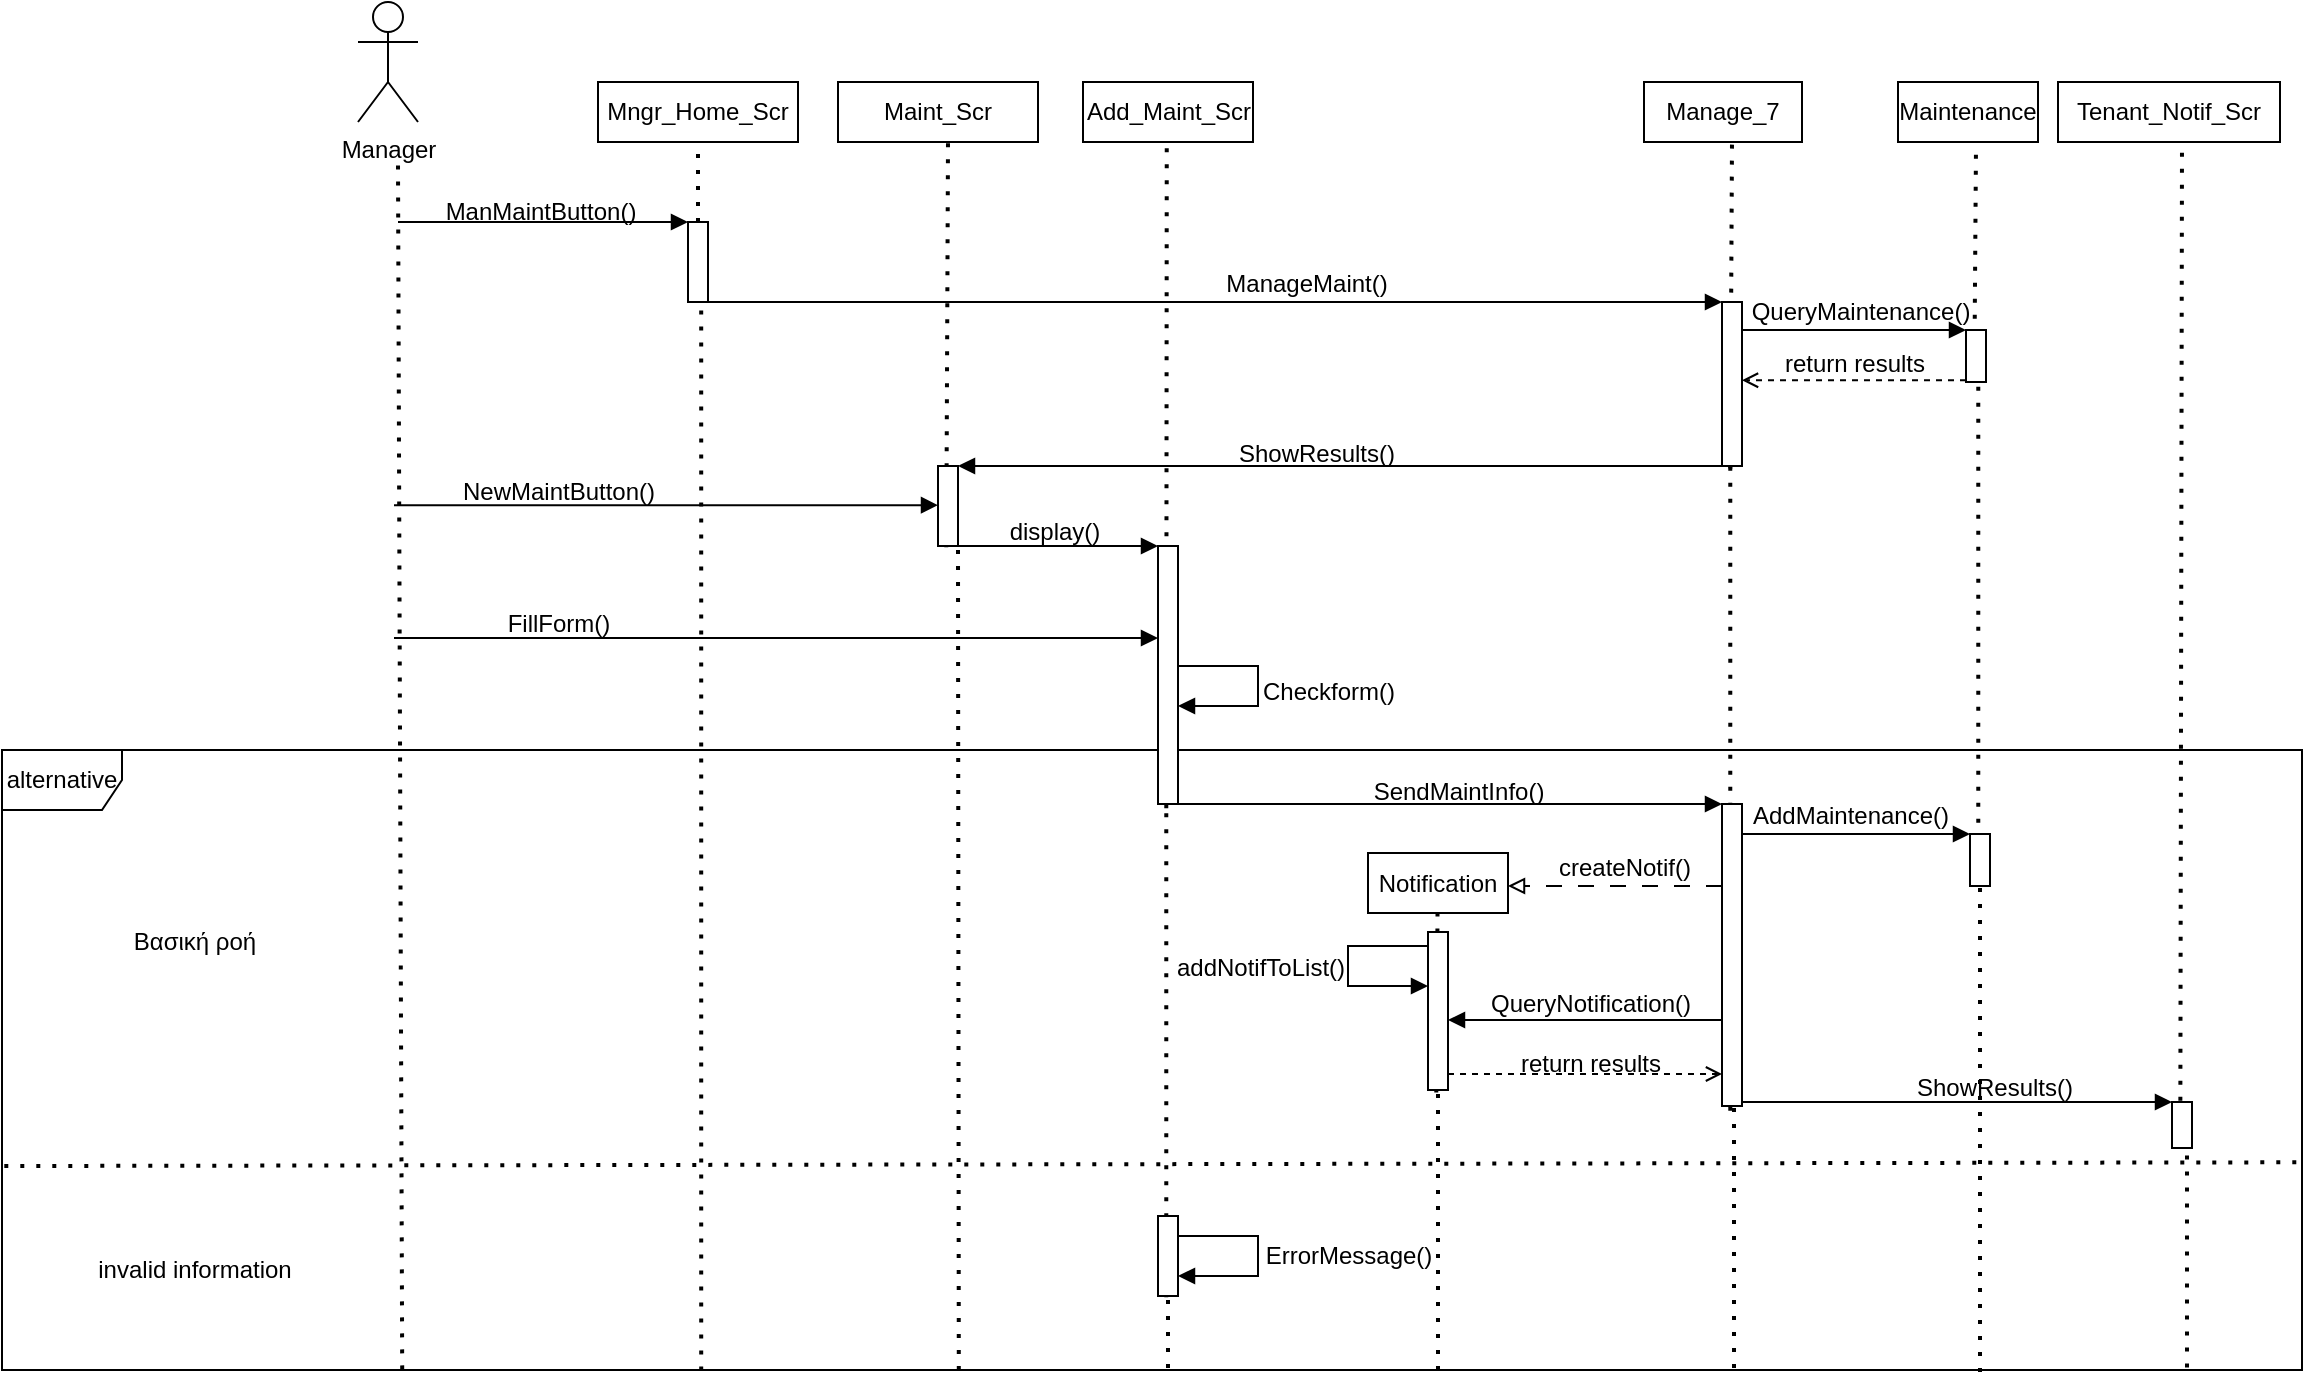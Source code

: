 <mxfile version="27.0.5">
  <diagram name="Page-1" id="D0AtcZKEkJ9JHZxq09BV">
    <mxGraphModel dx="1484" dy="739" grid="0" gridSize="10" guides="1" tooltips="1" connect="1" arrows="1" fold="1" page="0" pageScale="1" pageWidth="850" pageHeight="1100" math="0" shadow="0">
      <root>
        <mxCell id="0" />
        <mxCell id="1" parent="0" />
        <mxCell id="0CfHc-AP87rfUvwyW7n0-1" value="Manager" style="shape=umlActor;verticalLabelPosition=bottom;verticalAlign=top;html=1;outlineConnect=0;" vertex="1" parent="1">
          <mxGeometry x="353" y="50" width="30" height="60" as="geometry" />
        </mxCell>
        <mxCell id="0CfHc-AP87rfUvwyW7n0-2" value="Mngr_Home_Scr" style="html=1;whiteSpace=wrap;" vertex="1" parent="1">
          <mxGeometry x="473" y="90" width="100" height="30" as="geometry" />
        </mxCell>
        <mxCell id="0CfHc-AP87rfUvwyW7n0-3" value="Maint_Scr" style="html=1;whiteSpace=wrap;" vertex="1" parent="1">
          <mxGeometry x="593" y="90" width="100" height="30" as="geometry" />
        </mxCell>
        <mxCell id="0CfHc-AP87rfUvwyW7n0-4" value="Add_Maint_Scr" style="html=1;whiteSpace=wrap;" vertex="1" parent="1">
          <mxGeometry x="715.5" y="90" width="85" height="30" as="geometry" />
        </mxCell>
        <mxCell id="0CfHc-AP87rfUvwyW7n0-5" value="Manage_7" style="html=1;whiteSpace=wrap;" vertex="1" parent="1">
          <mxGeometry x="996" y="90" width="79" height="30" as="geometry" />
        </mxCell>
        <mxCell id="0CfHc-AP87rfUvwyW7n0-6" value="Maintenance" style="html=1;whiteSpace=wrap;" vertex="1" parent="1">
          <mxGeometry x="1123" y="90" width="70" height="30" as="geometry" />
        </mxCell>
        <mxCell id="0CfHc-AP87rfUvwyW7n0-7" value="Tenant_Notif_Scr" style="html=1;whiteSpace=wrap;" vertex="1" parent="1">
          <mxGeometry x="1203" y="90" width="111" height="30" as="geometry" />
        </mxCell>
        <mxCell id="0CfHc-AP87rfUvwyW7n0-9" value="" style="endArrow=none;dashed=1;html=1;dashPattern=1 3;strokeWidth=2;rounded=0;exitX=0.174;exitY=0.999;exitDx=0;exitDy=0;exitPerimeter=0;" edge="1" parent="1" source="0CfHc-AP87rfUvwyW7n0-83">
          <mxGeometry width="50" height="50" relative="1" as="geometry">
            <mxPoint x="373" y="960" as="sourcePoint" />
            <mxPoint x="373" y="130" as="targetPoint" />
          </mxGeometry>
        </mxCell>
        <mxCell id="0CfHc-AP87rfUvwyW7n0-10" value="" style="endArrow=none;dashed=1;html=1;dashPattern=1 3;strokeWidth=2;rounded=0;" edge="1" parent="1" source="0CfHc-AP87rfUvwyW7n0-18">
          <mxGeometry width="50" height="50" relative="1" as="geometry">
            <mxPoint x="523" y="510" as="sourcePoint" />
            <mxPoint x="523" y="120" as="targetPoint" />
          </mxGeometry>
        </mxCell>
        <mxCell id="0CfHc-AP87rfUvwyW7n0-17" value="" style="endArrow=none;dashed=1;html=1;dashPattern=1 3;strokeWidth=2;rounded=0;exitX=0.304;exitY=1.001;exitDx=0;exitDy=0;exitPerimeter=0;" edge="1" parent="1" source="0CfHc-AP87rfUvwyW7n0-83" target="0CfHc-AP87rfUvwyW7n0-18">
          <mxGeometry width="50" height="50" relative="1" as="geometry">
            <mxPoint x="523" y="960" as="sourcePoint" />
            <mxPoint x="523" y="120" as="targetPoint" />
          </mxGeometry>
        </mxCell>
        <mxCell id="0CfHc-AP87rfUvwyW7n0-18" value="" style="html=1;points=[[0,0,0,0,5],[0,1,0,0,-5],[1,0,0,0,5],[1,1,0,0,-5]];perimeter=orthogonalPerimeter;outlineConnect=0;targetShapes=umlLifeline;portConstraint=eastwest;newEdgeStyle={&quot;curved&quot;:0,&quot;rounded&quot;:0};" vertex="1" parent="1">
          <mxGeometry x="518" y="160" width="10" height="40" as="geometry" />
        </mxCell>
        <mxCell id="0CfHc-AP87rfUvwyW7n0-19" value="" style="endArrow=block;html=1;rounded=0;endFill=1;" edge="1" parent="1" target="0CfHc-AP87rfUvwyW7n0-18">
          <mxGeometry width="50" height="50" relative="1" as="geometry">
            <mxPoint x="373" y="160" as="sourcePoint" />
            <mxPoint x="423" y="140" as="targetPoint" />
          </mxGeometry>
        </mxCell>
        <mxCell id="0CfHc-AP87rfUvwyW7n0-20" value="ManMaintButton()" style="text;html=1;align=center;verticalAlign=middle;resizable=0;points=[];autosize=1;strokeColor=none;fillColor=none;" vertex="1" parent="1">
          <mxGeometry x="387" y="142" width="113" height="26" as="geometry" />
        </mxCell>
        <mxCell id="0CfHc-AP87rfUvwyW7n0-55" value="" style="endArrow=block;html=1;rounded=0;endFill=1;" edge="1" parent="1">
          <mxGeometry width="50" height="50" relative="1" as="geometry">
            <mxPoint x="763" y="382" as="sourcePoint" />
            <mxPoint x="763" y="402" as="targetPoint" />
            <Array as="points">
              <mxPoint x="803" y="382" />
              <mxPoint x="803" y="402" />
            </Array>
          </mxGeometry>
        </mxCell>
        <mxCell id="0CfHc-AP87rfUvwyW7n0-83" value="alternative" style="shape=umlFrame;whiteSpace=wrap;html=1;pointerEvents=0;" vertex="1" parent="1">
          <mxGeometry x="175" y="424" width="1150" height="310" as="geometry" />
        </mxCell>
        <mxCell id="0CfHc-AP87rfUvwyW7n0-84" value="" style="endArrow=none;dashed=1;html=1;dashPattern=1 3;strokeWidth=2;rounded=0;exitX=0.001;exitY=0.671;exitDx=0;exitDy=0;exitPerimeter=0;entryX=1.001;entryY=0.665;entryDx=0;entryDy=0;entryPerimeter=0;" edge="1" parent="1" source="0CfHc-AP87rfUvwyW7n0-83" target="0CfHc-AP87rfUvwyW7n0-83">
          <mxGeometry width="50" height="50" relative="1" as="geometry">
            <mxPoint x="172" y="586" as="sourcePoint" />
            <mxPoint x="1329" y="590" as="targetPoint" />
          </mxGeometry>
        </mxCell>
        <mxCell id="0CfHc-AP87rfUvwyW7n0-85" value="Βασική ροή" style="text;html=1;align=center;verticalAlign=middle;resizable=0;points=[];autosize=1;strokeColor=none;fillColor=none;" vertex="1" parent="1">
          <mxGeometry x="231" y="507" width="79" height="26" as="geometry" />
        </mxCell>
        <mxCell id="0CfHc-AP87rfUvwyW7n0-86" value="invalid information" style="text;html=1;align=center;verticalAlign=middle;resizable=0;points=[];autosize=1;strokeColor=none;fillColor=none;" vertex="1" parent="1">
          <mxGeometry x="213" y="671" width="115" height="26" as="geometry" />
        </mxCell>
        <mxCell id="0CfHc-AP87rfUvwyW7n0-93" value="" style="endArrow=none;dashed=1;html=1;dashPattern=1 3;strokeWidth=2;rounded=0;exitX=0.414;exitY=1.016;exitDx=0;exitDy=0;exitPerimeter=0;" edge="1" parent="1" source="0CfHc-AP87rfUvwyW7n0-112">
          <mxGeometry width="50" height="50" relative="1" as="geometry">
            <mxPoint x="648" y="780" as="sourcePoint" />
            <mxPoint x="648" y="120" as="targetPoint" />
          </mxGeometry>
        </mxCell>
        <mxCell id="0CfHc-AP87rfUvwyW7n0-94" value="" style="endArrow=none;dashed=1;html=1;dashPattern=1 3;strokeWidth=2;rounded=0;exitX=0.414;exitY=1.016;exitDx=0;exitDy=0;exitPerimeter=0;" edge="1" parent="1" source="0CfHc-AP87rfUvwyW7n0-118">
          <mxGeometry width="50" height="50" relative="1" as="geometry">
            <mxPoint x="758.38" y="794" as="sourcePoint" />
            <mxPoint x="757.38" y="120" as="targetPoint" />
          </mxGeometry>
        </mxCell>
        <mxCell id="0CfHc-AP87rfUvwyW7n0-95" value="" style="endArrow=none;dashed=1;html=1;dashPattern=1 3;strokeWidth=2;rounded=0;exitX=0.414;exitY=1.016;exitDx=0;exitDy=0;exitPerimeter=0;" edge="1" parent="1" source="0CfHc-AP87rfUvwyW7n0-98">
          <mxGeometry width="50" height="50" relative="1" as="geometry">
            <mxPoint x="1041" y="794" as="sourcePoint" />
            <mxPoint x="1040" y="120" as="targetPoint" />
          </mxGeometry>
        </mxCell>
        <mxCell id="0CfHc-AP87rfUvwyW7n0-96" value="" style="endArrow=none;dashed=1;html=1;dashPattern=1 3;strokeWidth=2;rounded=0;exitX=0.414;exitY=1.016;exitDx=0;exitDy=0;exitPerimeter=0;" edge="1" parent="1" source="0CfHc-AP87rfUvwyW7n0-103">
          <mxGeometry width="50" height="50" relative="1" as="geometry">
            <mxPoint x="1163" y="796" as="sourcePoint" />
            <mxPoint x="1162" y="122" as="targetPoint" />
          </mxGeometry>
        </mxCell>
        <mxCell id="0CfHc-AP87rfUvwyW7n0-97" value="" style="endArrow=none;dashed=1;html=1;dashPattern=1 3;strokeWidth=2;rounded=0;exitX=0.414;exitY=1.016;exitDx=0;exitDy=0;exitPerimeter=0;" edge="1" parent="1" source="0CfHc-AP87rfUvwyW7n0-146">
          <mxGeometry width="50" height="50" relative="1" as="geometry">
            <mxPoint x="1266" y="794" as="sourcePoint" />
            <mxPoint x="1265" y="120" as="targetPoint" />
          </mxGeometry>
        </mxCell>
        <mxCell id="0CfHc-AP87rfUvwyW7n0-99" value="" style="endArrow=none;dashed=1;html=1;dashPattern=1 3;strokeWidth=2;rounded=0;exitX=0.414;exitY=1.016;exitDx=0;exitDy=0;exitPerimeter=0;" edge="1" parent="1" source="0CfHc-AP87rfUvwyW7n0-125" target="0CfHc-AP87rfUvwyW7n0-98">
          <mxGeometry width="50" height="50" relative="1" as="geometry">
            <mxPoint x="1041" y="794" as="sourcePoint" />
            <mxPoint x="1040" y="120" as="targetPoint" />
          </mxGeometry>
        </mxCell>
        <mxCell id="0CfHc-AP87rfUvwyW7n0-98" value="" style="html=1;points=[[0,0,0,0,5],[0,1,0,0,-5],[1,0,0,0,5],[1,1,0,0,-5]];perimeter=orthogonalPerimeter;outlineConnect=0;targetShapes=umlLifeline;portConstraint=eastwest;newEdgeStyle={&quot;curved&quot;:0,&quot;rounded&quot;:0};" vertex="1" parent="1">
          <mxGeometry x="1035" y="200" width="10" height="82" as="geometry" />
        </mxCell>
        <mxCell id="0CfHc-AP87rfUvwyW7n0-101" value="" style="endArrow=block;html=1;rounded=0;endFill=1;" edge="1" parent="1" source="0CfHc-AP87rfUvwyW7n0-18" target="0CfHc-AP87rfUvwyW7n0-98">
          <mxGeometry width="50" height="50" relative="1" as="geometry">
            <mxPoint x="530" y="200" as="sourcePoint" />
            <mxPoint x="675" y="200" as="targetPoint" />
          </mxGeometry>
        </mxCell>
        <mxCell id="0CfHc-AP87rfUvwyW7n0-102" value="ManageMaint()" style="text;html=1;align=center;verticalAlign=middle;resizable=0;points=[];autosize=1;strokeColor=none;fillColor=none;" vertex="1" parent="1">
          <mxGeometry x="777" y="178" width="99" height="26" as="geometry" />
        </mxCell>
        <mxCell id="0CfHc-AP87rfUvwyW7n0-106" value="" style="endArrow=none;dashed=1;html=1;dashPattern=1 3;strokeWidth=2;rounded=0;exitX=0.414;exitY=1.016;exitDx=0;exitDy=0;exitPerimeter=0;" edge="1" parent="1" source="0CfHc-AP87rfUvwyW7n0-130" target="0CfHc-AP87rfUvwyW7n0-103">
          <mxGeometry width="50" height="50" relative="1" as="geometry">
            <mxPoint x="1163" y="796" as="sourcePoint" />
            <mxPoint x="1162" y="122" as="targetPoint" />
          </mxGeometry>
        </mxCell>
        <mxCell id="0CfHc-AP87rfUvwyW7n0-103" value="" style="html=1;points=[[0,0,0,0,5],[0,1,0,0,-5],[1,0,0,0,5],[1,1,0,0,-5]];perimeter=orthogonalPerimeter;outlineConnect=0;targetShapes=umlLifeline;portConstraint=eastwest;newEdgeStyle={&quot;curved&quot;:0,&quot;rounded&quot;:0};" vertex="1" parent="1">
          <mxGeometry x="1157" y="214" width="10" height="26" as="geometry" />
        </mxCell>
        <mxCell id="0CfHc-AP87rfUvwyW7n0-107" value="" style="endArrow=block;html=1;rounded=0;endFill=1;" edge="1" parent="1" target="0CfHc-AP87rfUvwyW7n0-103">
          <mxGeometry width="50" height="50" relative="1" as="geometry">
            <mxPoint x="1045" y="214" as="sourcePoint" />
            <mxPoint x="1552" y="214" as="targetPoint" />
          </mxGeometry>
        </mxCell>
        <mxCell id="0CfHc-AP87rfUvwyW7n0-108" value="QueryMaintenance()" style="text;html=1;align=center;verticalAlign=middle;resizable=0;points=[];autosize=1;strokeColor=none;fillColor=none;" vertex="1" parent="1">
          <mxGeometry x="1040" y="192" width="127" height="26" as="geometry" />
        </mxCell>
        <mxCell id="0CfHc-AP87rfUvwyW7n0-109" value="" style="endArrow=open;html=1;rounded=0;endFill=0;dashed=1;" edge="1" parent="1">
          <mxGeometry width="50" height="50" relative="1" as="geometry">
            <mxPoint x="1157" y="239.13" as="sourcePoint" />
            <mxPoint x="1045" y="239.13" as="targetPoint" />
          </mxGeometry>
        </mxCell>
        <mxCell id="0CfHc-AP87rfUvwyW7n0-110" value="return results" style="text;html=1;align=center;verticalAlign=middle;resizable=0;points=[];autosize=1;strokeColor=none;fillColor=none;" vertex="1" parent="1">
          <mxGeometry x="1057" y="218" width="88" height="26" as="geometry" />
        </mxCell>
        <mxCell id="0CfHc-AP87rfUvwyW7n0-111" value="" style="endArrow=block;html=1;rounded=0;endFill=1;" edge="1" parent="1" target="0CfHc-AP87rfUvwyW7n0-112">
          <mxGeometry width="50" height="50" relative="1" as="geometry">
            <mxPoint x="1035" y="282" as="sourcePoint" />
            <mxPoint x="810" y="276" as="targetPoint" />
          </mxGeometry>
        </mxCell>
        <mxCell id="0CfHc-AP87rfUvwyW7n0-114" value="" style="endArrow=none;dashed=1;html=1;dashPattern=1 3;strokeWidth=2;rounded=0;exitX=0.416;exitY=1;exitDx=0;exitDy=0;exitPerimeter=0;" edge="1" parent="1" source="0CfHc-AP87rfUvwyW7n0-83" target="0CfHc-AP87rfUvwyW7n0-112">
          <mxGeometry width="50" height="50" relative="1" as="geometry">
            <mxPoint x="649" y="794" as="sourcePoint" />
            <mxPoint x="648" y="120" as="targetPoint" />
          </mxGeometry>
        </mxCell>
        <mxCell id="0CfHc-AP87rfUvwyW7n0-112" value="" style="html=1;points=[[0,0,0,0,5],[0,1,0,0,-5],[1,0,0,0,5],[1,1,0,0,-5]];perimeter=orthogonalPerimeter;outlineConnect=0;targetShapes=umlLifeline;portConstraint=eastwest;newEdgeStyle={&quot;curved&quot;:0,&quot;rounded&quot;:0};" vertex="1" parent="1">
          <mxGeometry x="643" y="282" width="10" height="40" as="geometry" />
        </mxCell>
        <mxCell id="0CfHc-AP87rfUvwyW7n0-115" value="ShowResults()" style="text;html=1;align=center;verticalAlign=middle;resizable=0;points=[];autosize=1;strokeColor=none;fillColor=none;" vertex="1" parent="1">
          <mxGeometry x="784" y="263" width="96" height="26" as="geometry" />
        </mxCell>
        <mxCell id="0CfHc-AP87rfUvwyW7n0-116" value="" style="endArrow=block;html=1;rounded=0;endFill=1;" edge="1" parent="1" target="0CfHc-AP87rfUvwyW7n0-112">
          <mxGeometry width="50" height="50" relative="1" as="geometry">
            <mxPoint x="371" y="301.57" as="sourcePoint" />
            <mxPoint x="642" y="302" as="targetPoint" />
          </mxGeometry>
        </mxCell>
        <mxCell id="0CfHc-AP87rfUvwyW7n0-117" value="NewMaintButton()" style="text;html=1;align=center;verticalAlign=middle;resizable=0;points=[];autosize=1;strokeColor=none;fillColor=none;" vertex="1" parent="1">
          <mxGeometry x="396" y="282" width="114" height="26" as="geometry" />
        </mxCell>
        <mxCell id="0CfHc-AP87rfUvwyW7n0-119" value="" style="endArrow=none;dashed=1;html=1;dashPattern=1 3;strokeWidth=2;rounded=0;exitX=0.414;exitY=1.016;exitDx=0;exitDy=0;exitPerimeter=0;" edge="1" parent="1" source="0CfHc-AP87rfUvwyW7n0-150" target="0CfHc-AP87rfUvwyW7n0-118">
          <mxGeometry width="50" height="50" relative="1" as="geometry">
            <mxPoint x="758.38" y="794" as="sourcePoint" />
            <mxPoint x="757.38" y="120" as="targetPoint" />
          </mxGeometry>
        </mxCell>
        <mxCell id="0CfHc-AP87rfUvwyW7n0-118" value="" style="html=1;points=[[0,0,0,0,5],[0,1,0,0,-5],[1,0,0,0,5],[1,1,0,0,-5]];perimeter=orthogonalPerimeter;outlineConnect=0;targetShapes=umlLifeline;portConstraint=eastwest;newEdgeStyle={&quot;curved&quot;:0,&quot;rounded&quot;:0};" vertex="1" parent="1">
          <mxGeometry x="753" y="322" width="10" height="129" as="geometry" />
        </mxCell>
        <mxCell id="0CfHc-AP87rfUvwyW7n0-120" value="" style="endArrow=block;html=1;rounded=0;endFill=1;" edge="1" parent="1" source="0CfHc-AP87rfUvwyW7n0-112" target="0CfHc-AP87rfUvwyW7n0-118">
          <mxGeometry width="50" height="50" relative="1" as="geometry">
            <mxPoint x="653" y="321.13" as="sourcePoint" />
            <mxPoint x="753" y="321" as="targetPoint" />
          </mxGeometry>
        </mxCell>
        <mxCell id="0CfHc-AP87rfUvwyW7n0-121" value="display()" style="text;html=1;align=center;verticalAlign=middle;resizable=0;points=[];autosize=1;strokeColor=none;fillColor=none;" vertex="1" parent="1">
          <mxGeometry x="669" y="302" width="63" height="26" as="geometry" />
        </mxCell>
        <mxCell id="0CfHc-AP87rfUvwyW7n0-122" value="" style="endArrow=block;html=1;rounded=0;endFill=1;" edge="1" parent="1" target="0CfHc-AP87rfUvwyW7n0-118">
          <mxGeometry width="50" height="50" relative="1" as="geometry">
            <mxPoint x="371" y="368" as="sourcePoint" />
            <mxPoint x="751" y="368" as="targetPoint" />
          </mxGeometry>
        </mxCell>
        <mxCell id="0CfHc-AP87rfUvwyW7n0-123" value="FillForm()" style="text;html=1;align=center;verticalAlign=middle;resizable=0;points=[];autosize=1;strokeColor=none;fillColor=none;" vertex="1" parent="1">
          <mxGeometry x="418.5" y="348" width="69" height="26" as="geometry" />
        </mxCell>
        <mxCell id="0CfHc-AP87rfUvwyW7n0-124" value="Checkform()" style="text;html=1;align=center;verticalAlign=middle;resizable=0;points=[];autosize=1;strokeColor=none;fillColor=none;" vertex="1" parent="1">
          <mxGeometry x="796" y="382" width="84" height="26" as="geometry" />
        </mxCell>
        <mxCell id="0CfHc-AP87rfUvwyW7n0-127" value="" style="endArrow=none;dashed=1;html=1;dashPattern=1 3;strokeWidth=2;rounded=0;" edge="1" parent="1" target="0CfHc-AP87rfUvwyW7n0-125">
          <mxGeometry width="50" height="50" relative="1" as="geometry">
            <mxPoint x="1041" y="733" as="sourcePoint" />
            <mxPoint x="1041" y="282" as="targetPoint" />
          </mxGeometry>
        </mxCell>
        <mxCell id="0CfHc-AP87rfUvwyW7n0-125" value="" style="html=1;points=[[0,0,0,0,5],[0,1,0,0,-5],[1,0,0,0,5],[1,1,0,0,-5]];perimeter=orthogonalPerimeter;outlineConnect=0;targetShapes=umlLifeline;portConstraint=eastwest;newEdgeStyle={&quot;curved&quot;:0,&quot;rounded&quot;:0};" vertex="1" parent="1">
          <mxGeometry x="1035" y="451" width="10" height="151" as="geometry" />
        </mxCell>
        <mxCell id="0CfHc-AP87rfUvwyW7n0-128" value="" style="endArrow=block;html=1;rounded=0;endFill=1;" edge="1" parent="1" target="0CfHc-AP87rfUvwyW7n0-125">
          <mxGeometry width="50" height="50" relative="1" as="geometry">
            <mxPoint x="763" y="451" as="sourcePoint" />
            <mxPoint x="1032" y="451" as="targetPoint" />
          </mxGeometry>
        </mxCell>
        <mxCell id="0CfHc-AP87rfUvwyW7n0-129" value="SendMaintInfo()" style="text;html=1;align=center;verticalAlign=middle;resizable=0;points=[];autosize=1;strokeColor=none;fillColor=none;" vertex="1" parent="1">
          <mxGeometry x="851" y="432" width="103" height="26" as="geometry" />
        </mxCell>
        <mxCell id="0CfHc-AP87rfUvwyW7n0-131" value="" style="endArrow=none;dashed=1;html=1;dashPattern=1 3;strokeWidth=2;rounded=0;" edge="1" parent="1" target="0CfHc-AP87rfUvwyW7n0-130">
          <mxGeometry width="50" height="50" relative="1" as="geometry">
            <mxPoint x="1164" y="735" as="sourcePoint" />
            <mxPoint x="1163" y="240" as="targetPoint" />
          </mxGeometry>
        </mxCell>
        <mxCell id="0CfHc-AP87rfUvwyW7n0-130" value="" style="html=1;points=[[0,0,0,0,5],[0,1,0,0,-5],[1,0,0,0,5],[1,1,0,0,-5]];perimeter=orthogonalPerimeter;outlineConnect=0;targetShapes=umlLifeline;portConstraint=eastwest;newEdgeStyle={&quot;curved&quot;:0,&quot;rounded&quot;:0};" vertex="1" parent="1">
          <mxGeometry x="1159" y="466" width="10" height="26" as="geometry" />
        </mxCell>
        <mxCell id="0CfHc-AP87rfUvwyW7n0-132" value="" style="endArrow=block;html=1;rounded=0;endFill=1;" edge="1" parent="1" target="0CfHc-AP87rfUvwyW7n0-130">
          <mxGeometry width="50" height="50" relative="1" as="geometry">
            <mxPoint x="1045" y="466" as="sourcePoint" />
            <mxPoint x="1317" y="466" as="targetPoint" />
          </mxGeometry>
        </mxCell>
        <mxCell id="0CfHc-AP87rfUvwyW7n0-133" value="AddMaintenance()" style="text;html=1;align=center;verticalAlign=middle;resizable=0;points=[];autosize=1;strokeColor=none;fillColor=none;" vertex="1" parent="1">
          <mxGeometry x="1041" y="444" width="116" height="26" as="geometry" />
        </mxCell>
        <mxCell id="0CfHc-AP87rfUvwyW7n0-134" value="Notification" style="html=1;whiteSpace=wrap;" vertex="1" parent="1">
          <mxGeometry x="858" y="475.5" width="70" height="30" as="geometry" />
        </mxCell>
        <mxCell id="0CfHc-AP87rfUvwyW7n0-135" value="" style="endArrow=block;html=1;rounded=0;endFill=0;dashed=1;dashPattern=8 8;" edge="1" parent="1">
          <mxGeometry width="50" height="50" relative="1" as="geometry">
            <mxPoint x="1035" y="492" as="sourcePoint" />
            <mxPoint x="928" y="492" as="targetPoint" />
          </mxGeometry>
        </mxCell>
        <mxCell id="0CfHc-AP87rfUvwyW7n0-136" value="createNotif()" style="text;html=1;align=center;verticalAlign=middle;resizable=0;points=[];autosize=1;strokeColor=none;fillColor=none;" vertex="1" parent="1">
          <mxGeometry x="944" y="470" width="84" height="26" as="geometry" />
        </mxCell>
        <mxCell id="0CfHc-AP87rfUvwyW7n0-137" value="" style="endArrow=block;html=1;rounded=0;endFill=1;" edge="1" parent="1">
          <mxGeometry width="50" height="50" relative="1" as="geometry">
            <mxPoint x="888" y="522" as="sourcePoint" />
            <mxPoint x="888" y="542" as="targetPoint" />
            <Array as="points">
              <mxPoint x="848" y="522" />
              <mxPoint x="848" y="542" />
            </Array>
          </mxGeometry>
        </mxCell>
        <mxCell id="0CfHc-AP87rfUvwyW7n0-138" value="" style="endArrow=none;dashed=1;html=1;dashPattern=1 3;strokeWidth=2;rounded=0;exitX=0.414;exitY=1.016;exitDx=0;exitDy=0;exitPerimeter=0;" edge="1" parent="1" source="0CfHc-AP87rfUvwyW7n0-139">
          <mxGeometry width="50" height="50" relative="1" as="geometry">
            <mxPoint x="893.17" y="844" as="sourcePoint" />
            <mxPoint x="892.79" y="501" as="targetPoint" />
          </mxGeometry>
        </mxCell>
        <mxCell id="0CfHc-AP87rfUvwyW7n0-140" value="addNotifToList()" style="text;html=1;align=center;verticalAlign=middle;resizable=0;points=[];autosize=1;strokeColor=none;fillColor=none;" vertex="1" parent="1">
          <mxGeometry x="753" y="520" width="102" height="26" as="geometry" />
        </mxCell>
        <mxCell id="0CfHc-AP87rfUvwyW7n0-141" value="" style="endArrow=none;dashed=1;html=1;dashPattern=1 3;strokeWidth=2;rounded=0;" edge="1" parent="1" target="0CfHc-AP87rfUvwyW7n0-139">
          <mxGeometry width="50" height="50" relative="1" as="geometry">
            <mxPoint x="893" y="734" as="sourcePoint" />
            <mxPoint x="892.79" y="501" as="targetPoint" />
          </mxGeometry>
        </mxCell>
        <mxCell id="0CfHc-AP87rfUvwyW7n0-139" value="" style="html=1;points=[[0,0,0,0,5],[0,1,0,0,-5],[1,0,0,0,5],[1,1,0,0,-5]];perimeter=orthogonalPerimeter;outlineConnect=0;targetShapes=umlLifeline;portConstraint=eastwest;newEdgeStyle={&quot;curved&quot;:0,&quot;rounded&quot;:0};" vertex="1" parent="1">
          <mxGeometry x="888" y="515" width="10" height="79" as="geometry" />
        </mxCell>
        <mxCell id="0CfHc-AP87rfUvwyW7n0-142" value="" style="endArrow=block;html=1;rounded=0;endFill=1;" edge="1" parent="1" target="0CfHc-AP87rfUvwyW7n0-139">
          <mxGeometry width="50" height="50" relative="1" as="geometry">
            <mxPoint x="1035" y="559" as="sourcePoint" />
            <mxPoint x="916" y="559" as="targetPoint" />
          </mxGeometry>
        </mxCell>
        <mxCell id="0CfHc-AP87rfUvwyW7n0-143" value="&lt;div&gt;QueryN&lt;span style=&quot;background-color: transparent; color: light-dark(rgb(0, 0, 0), rgb(255, 255, 255));&quot;&gt;otification()&lt;/span&gt;&lt;/div&gt;" style="text;html=1;align=center;verticalAlign=middle;resizable=0;points=[];autosize=1;strokeColor=none;fillColor=none;" vertex="1" parent="1">
          <mxGeometry x="910" y="538" width="118" height="26" as="geometry" />
        </mxCell>
        <mxCell id="0CfHc-AP87rfUvwyW7n0-144" value="" style="endArrow=open;html=1;rounded=0;endFill=0;dashed=1;" edge="1" parent="1">
          <mxGeometry width="50" height="50" relative="1" as="geometry">
            <mxPoint x="898.0" y="586" as="sourcePoint" />
            <mxPoint x="1035.0" y="586.0" as="targetPoint" />
          </mxGeometry>
        </mxCell>
        <mxCell id="0CfHc-AP87rfUvwyW7n0-145" value="return results" style="text;html=1;align=center;verticalAlign=middle;resizable=0;points=[];autosize=1;strokeColor=none;fillColor=none;" vertex="1" parent="1">
          <mxGeometry x="925" y="568" width="88" height="26" as="geometry" />
        </mxCell>
        <mxCell id="0CfHc-AP87rfUvwyW7n0-147" value="" style="endArrow=none;dashed=1;html=1;dashPattern=1 3;strokeWidth=2;rounded=0;exitX=0.95;exitY=0.996;exitDx=0;exitDy=0;exitPerimeter=0;" edge="1" parent="1" source="0CfHc-AP87rfUvwyW7n0-83" target="0CfHc-AP87rfUvwyW7n0-146">
          <mxGeometry width="50" height="50" relative="1" as="geometry">
            <mxPoint x="1266" y="794" as="sourcePoint" />
            <mxPoint x="1265" y="120" as="targetPoint" />
          </mxGeometry>
        </mxCell>
        <mxCell id="0CfHc-AP87rfUvwyW7n0-146" value="" style="html=1;points=[[0,0,0,0,5],[0,1,0,0,-5],[1,0,0,0,5],[1,1,0,0,-5]];perimeter=orthogonalPerimeter;outlineConnect=0;targetShapes=umlLifeline;portConstraint=eastwest;newEdgeStyle={&quot;curved&quot;:0,&quot;rounded&quot;:0};" vertex="1" parent="1">
          <mxGeometry x="1260" y="600" width="10" height="23" as="geometry" />
        </mxCell>
        <mxCell id="0CfHc-AP87rfUvwyW7n0-148" value="" style="endArrow=block;html=1;rounded=0;endFill=1;" edge="1" parent="1" source="0CfHc-AP87rfUvwyW7n0-125" target="0CfHc-AP87rfUvwyW7n0-146">
          <mxGeometry width="50" height="50" relative="1" as="geometry">
            <mxPoint x="1057" y="606" as="sourcePoint" />
            <mxPoint x="1171" y="606" as="targetPoint" />
          </mxGeometry>
        </mxCell>
        <mxCell id="0CfHc-AP87rfUvwyW7n0-149" value="ShowResults()" style="text;html=1;align=center;verticalAlign=middle;resizable=0;points=[];autosize=1;strokeColor=none;fillColor=none;" vertex="1" parent="1">
          <mxGeometry x="1123" y="580" width="96" height="26" as="geometry" />
        </mxCell>
        <mxCell id="0CfHc-AP87rfUvwyW7n0-151" value="" style="endArrow=none;dashed=1;html=1;dashPattern=1 3;strokeWidth=2;rounded=0;" edge="1" parent="1" target="0CfHc-AP87rfUvwyW7n0-150">
          <mxGeometry width="50" height="50" relative="1" as="geometry">
            <mxPoint x="758" y="733" as="sourcePoint" />
            <mxPoint x="758" y="451" as="targetPoint" />
          </mxGeometry>
        </mxCell>
        <mxCell id="0CfHc-AP87rfUvwyW7n0-150" value="" style="html=1;points=[[0,0,0,0,5],[0,1,0,0,-5],[1,0,0,0,5],[1,1,0,0,-5]];perimeter=orthogonalPerimeter;outlineConnect=0;targetShapes=umlLifeline;portConstraint=eastwest;newEdgeStyle={&quot;curved&quot;:0,&quot;rounded&quot;:0};" vertex="1" parent="1">
          <mxGeometry x="753" y="657" width="10" height="40" as="geometry" />
        </mxCell>
        <mxCell id="0CfHc-AP87rfUvwyW7n0-152" value="" style="endArrow=block;html=1;rounded=0;endFill=1;" edge="1" parent="1">
          <mxGeometry width="50" height="50" relative="1" as="geometry">
            <mxPoint x="763" y="667" as="sourcePoint" />
            <mxPoint x="763" y="687" as="targetPoint" />
            <Array as="points">
              <mxPoint x="803" y="667" />
              <mxPoint x="803" y="687" />
            </Array>
          </mxGeometry>
        </mxCell>
        <mxCell id="0CfHc-AP87rfUvwyW7n0-153" value="ErrorMessage()" style="text;html=1;align=center;verticalAlign=middle;resizable=0;points=[];autosize=1;strokeColor=none;fillColor=none;" vertex="1" parent="1">
          <mxGeometry x="797" y="664" width="101" height="26" as="geometry" />
        </mxCell>
      </root>
    </mxGraphModel>
  </diagram>
</mxfile>

